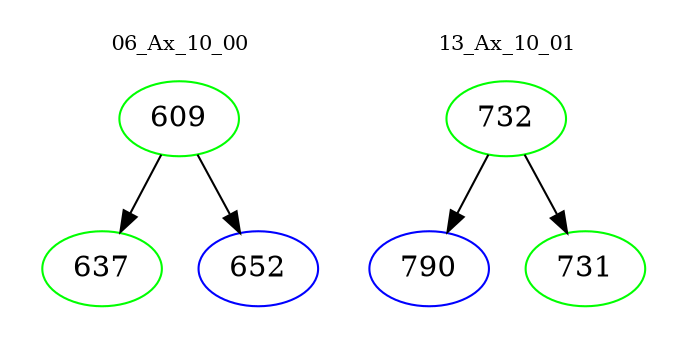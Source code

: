 digraph{
subgraph cluster_0 {
color = white
label = "06_Ax_10_00";
fontsize=10;
T0_609 [label="609", color="green"]
T0_609 -> T0_637 [color="black"]
T0_637 [label="637", color="green"]
T0_609 -> T0_652 [color="black"]
T0_652 [label="652", color="blue"]
}
subgraph cluster_1 {
color = white
label = "13_Ax_10_01";
fontsize=10;
T1_732 [label="732", color="green"]
T1_732 -> T1_790 [color="black"]
T1_790 [label="790", color="blue"]
T1_732 -> T1_731 [color="black"]
T1_731 [label="731", color="green"]
}
}
